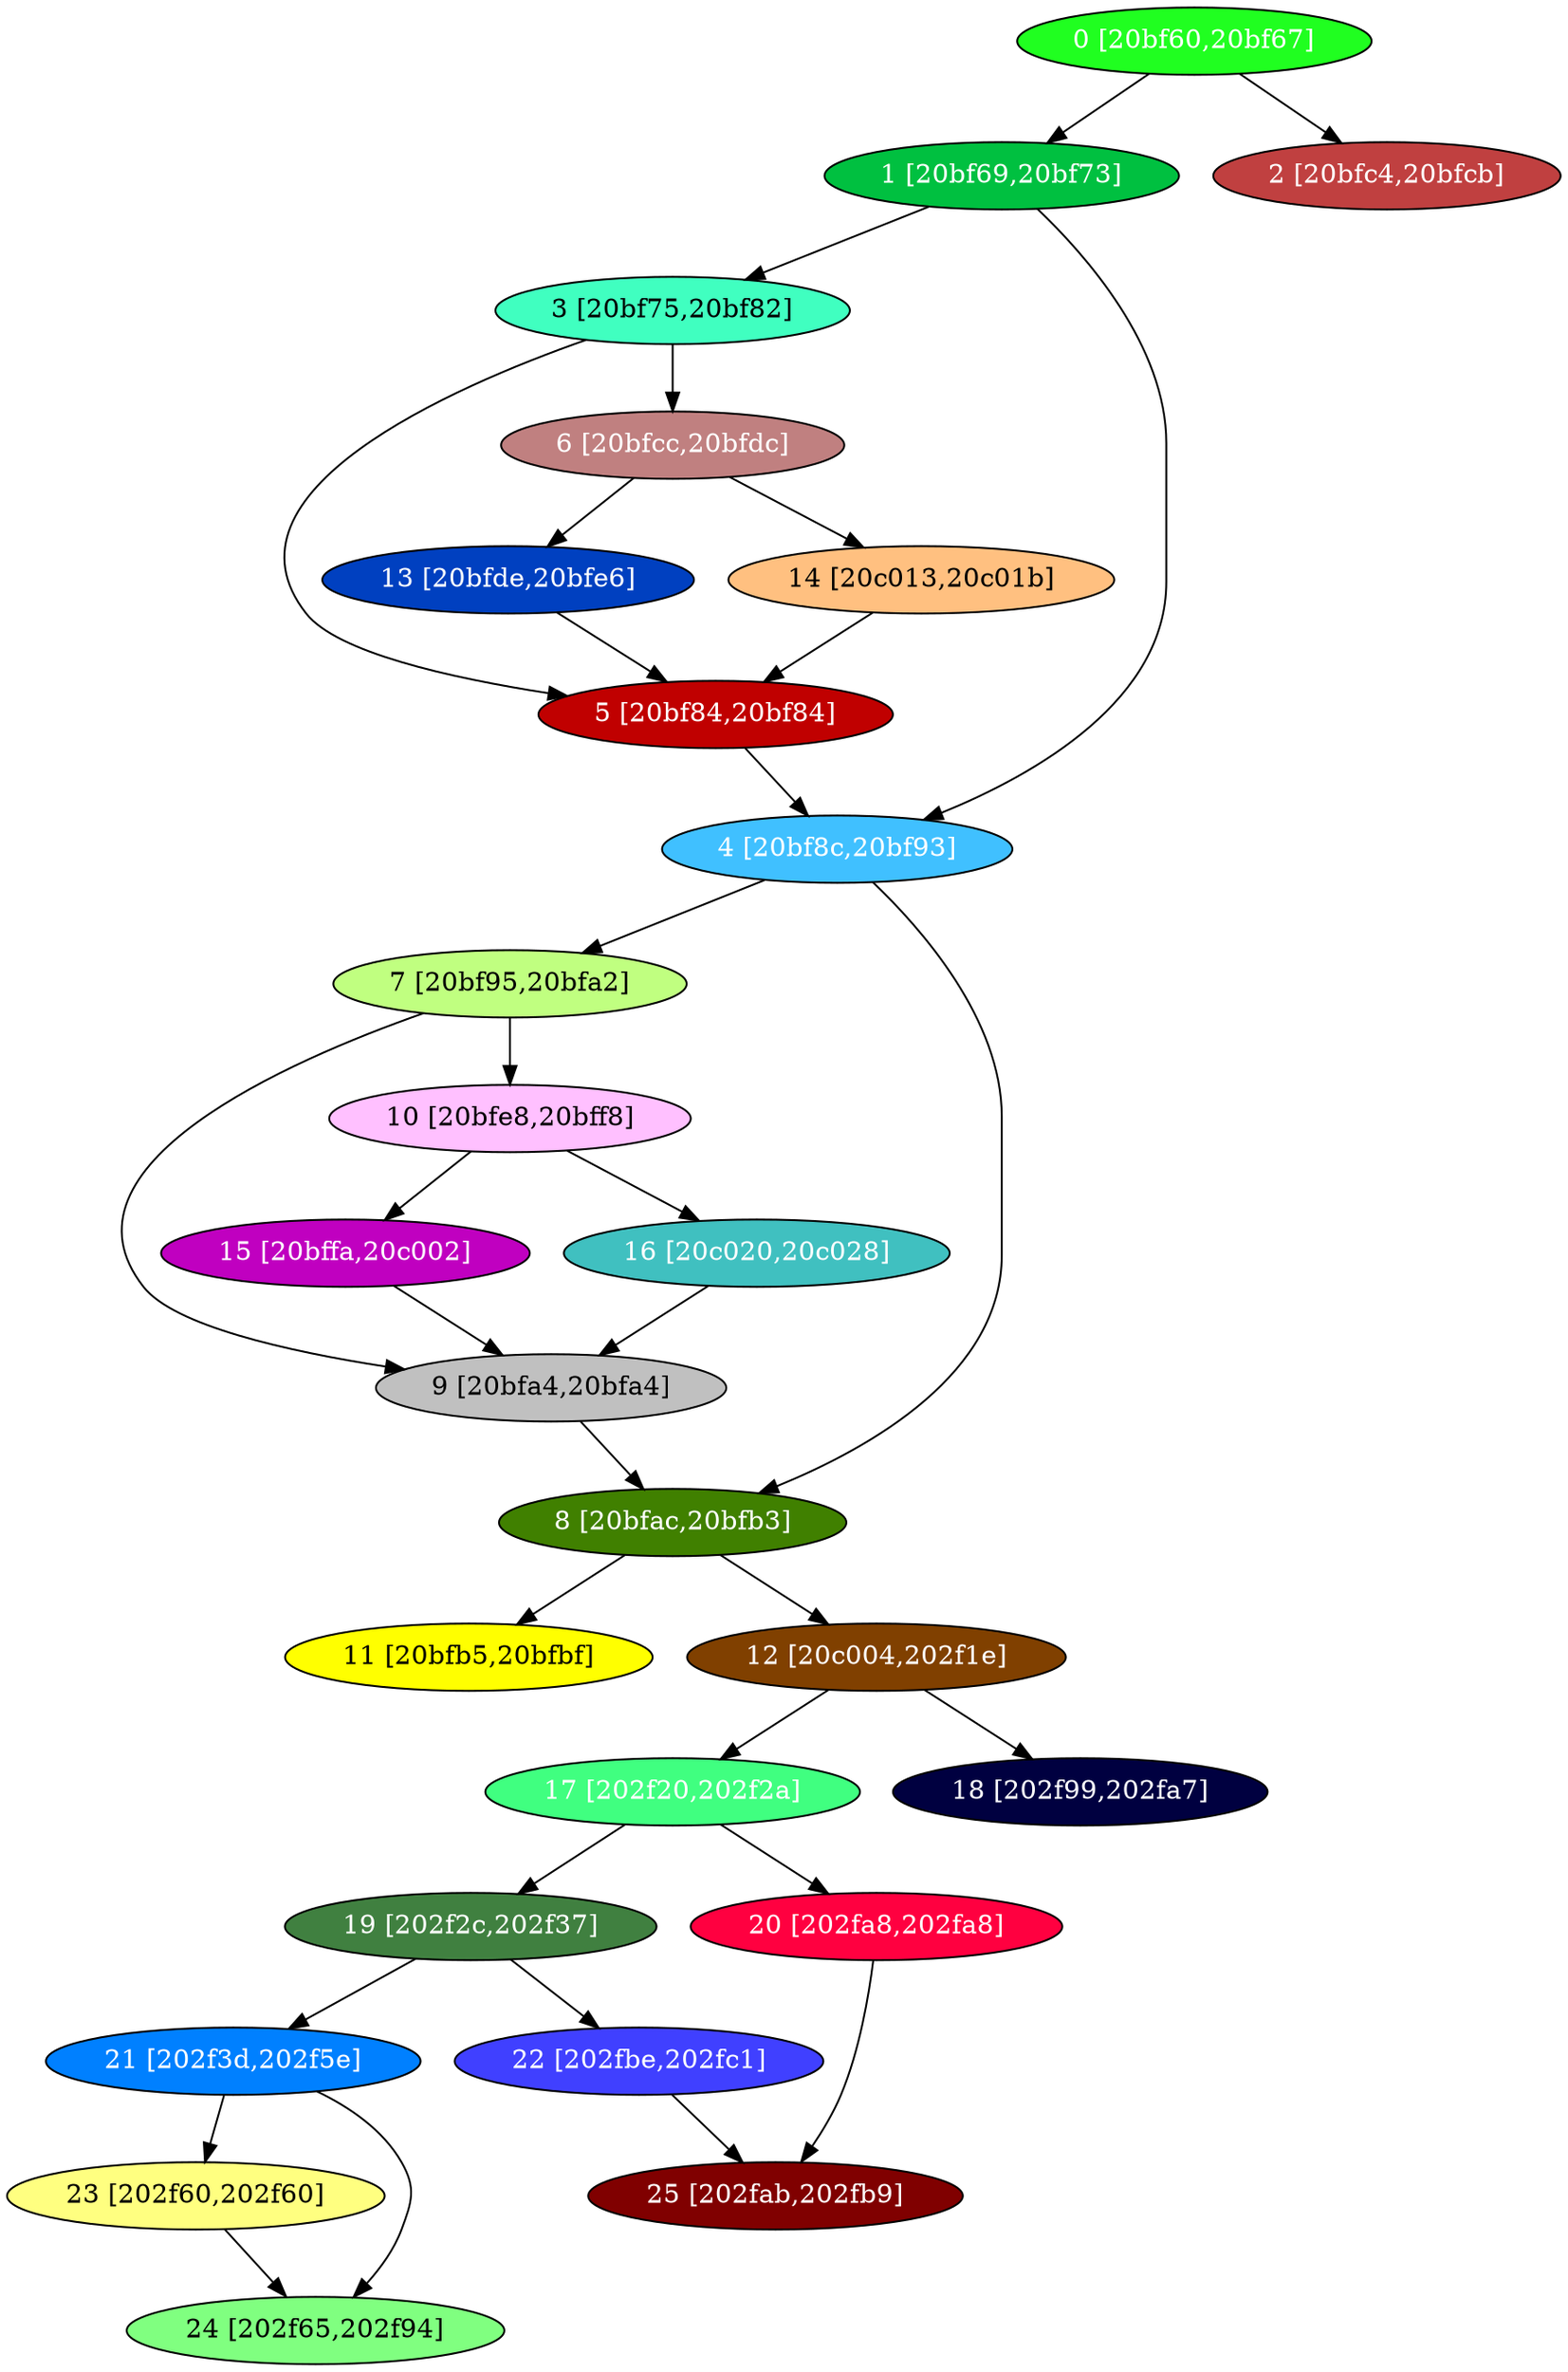 diGraph libnss3{
	libnss3_0  [style=filled fillcolor="#20FF20" fontcolor="#ffffff" shape=oval label="0 [20bf60,20bf67]"]
	libnss3_1  [style=filled fillcolor="#00C040" fontcolor="#ffffff" shape=oval label="1 [20bf69,20bf73]"]
	libnss3_2  [style=filled fillcolor="#C04040" fontcolor="#ffffff" shape=oval label="2 [20bfc4,20bfcb]"]
	libnss3_3  [style=filled fillcolor="#40FFC0" fontcolor="#000000" shape=oval label="3 [20bf75,20bf82]"]
	libnss3_4  [style=filled fillcolor="#40C0FF" fontcolor="#ffffff" shape=oval label="4 [20bf8c,20bf93]"]
	libnss3_5  [style=filled fillcolor="#C00000" fontcolor="#ffffff" shape=oval label="5 [20bf84,20bf84]"]
	libnss3_6  [style=filled fillcolor="#C08080" fontcolor="#ffffff" shape=oval label="6 [20bfcc,20bfdc]"]
	libnss3_7  [style=filled fillcolor="#C0FF80" fontcolor="#000000" shape=oval label="7 [20bf95,20bfa2]"]
	libnss3_8  [style=filled fillcolor="#408000" fontcolor="#ffffff" shape=oval label="8 [20bfac,20bfb3]"]
	libnss3_9  [style=filled fillcolor="#C0C0C0" fontcolor="#000000" shape=oval label="9 [20bfa4,20bfa4]"]
	libnss3_a  [style=filled fillcolor="#FFC0FF" fontcolor="#000000" shape=oval label="10 [20bfe8,20bff8]"]
	libnss3_b  [style=filled fillcolor="#FFFF00" fontcolor="#000000" shape=oval label="11 [20bfb5,20bfbf]"]
	libnss3_c  [style=filled fillcolor="#804000" fontcolor="#ffffff" shape=oval label="12 [20c004,202f1e]"]
	libnss3_d  [style=filled fillcolor="#0040C0" fontcolor="#ffffff" shape=oval label="13 [20bfde,20bfe6]"]
	libnss3_e  [style=filled fillcolor="#FFC080" fontcolor="#000000" shape=oval label="14 [20c013,20c01b]"]
	libnss3_f  [style=filled fillcolor="#C000C0" fontcolor="#ffffff" shape=oval label="15 [20bffa,20c002]"]
	libnss3_10  [style=filled fillcolor="#40C0C0" fontcolor="#ffffff" shape=oval label="16 [20c020,20c028]"]
	libnss3_11  [style=filled fillcolor="#40FF80" fontcolor="#ffffff" shape=oval label="17 [202f20,202f2a]"]
	libnss3_12  [style=filled fillcolor="#000040" fontcolor="#ffffff" shape=oval label="18 [202f99,202fa7]"]
	libnss3_13  [style=filled fillcolor="#408040" fontcolor="#ffffff" shape=oval label="19 [202f2c,202f37]"]
	libnss3_14  [style=filled fillcolor="#FF0040" fontcolor="#ffffff" shape=oval label="20 [202fa8,202fa8]"]
	libnss3_15  [style=filled fillcolor="#0080FF" fontcolor="#ffffff" shape=oval label="21 [202f3d,202f5e]"]
	libnss3_16  [style=filled fillcolor="#4040FF" fontcolor="#ffffff" shape=oval label="22 [202fbe,202fc1]"]
	libnss3_17  [style=filled fillcolor="#FFFF80" fontcolor="#000000" shape=oval label="23 [202f60,202f60]"]
	libnss3_18  [style=filled fillcolor="#80FF80" fontcolor="#000000" shape=oval label="24 [202f65,202f94]"]
	libnss3_19  [style=filled fillcolor="#800000" fontcolor="#ffffff" shape=oval label="25 [202fab,202fb9]"]

	libnss3_0 -> libnss3_1
	libnss3_0 -> libnss3_2
	libnss3_1 -> libnss3_3
	libnss3_1 -> libnss3_4
	libnss3_3 -> libnss3_5
	libnss3_3 -> libnss3_6
	libnss3_4 -> libnss3_7
	libnss3_4 -> libnss3_8
	libnss3_5 -> libnss3_4
	libnss3_6 -> libnss3_d
	libnss3_6 -> libnss3_e
	libnss3_7 -> libnss3_9
	libnss3_7 -> libnss3_a
	libnss3_8 -> libnss3_b
	libnss3_8 -> libnss3_c
	libnss3_9 -> libnss3_8
	libnss3_a -> libnss3_f
	libnss3_a -> libnss3_10
	libnss3_c -> libnss3_11
	libnss3_c -> libnss3_12
	libnss3_d -> libnss3_5
	libnss3_e -> libnss3_5
	libnss3_f -> libnss3_9
	libnss3_10 -> libnss3_9
	libnss3_11 -> libnss3_13
	libnss3_11 -> libnss3_14
	libnss3_13 -> libnss3_15
	libnss3_13 -> libnss3_16
	libnss3_14 -> libnss3_19
	libnss3_15 -> libnss3_17
	libnss3_15 -> libnss3_18
	libnss3_16 -> libnss3_19
	libnss3_17 -> libnss3_18
}